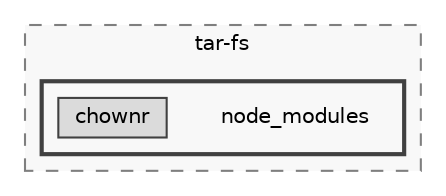 digraph "backend/node_modules/tar-fs/node_modules"
{
 // LATEX_PDF_SIZE
  bgcolor="transparent";
  edge [fontname=Helvetica,fontsize=10,labelfontname=Helvetica,labelfontsize=10];
  node [fontname=Helvetica,fontsize=10,shape=box,height=0.2,width=0.4];
  compound=true
  subgraph clusterdir_a474dcc0abddfeb9864804a8cba6f023 {
    graph [ bgcolor="#f8f8f8", pencolor="grey50", label="tar-fs", fontname=Helvetica,fontsize=10 style="filled,dashed", URL="dir_a474dcc0abddfeb9864804a8cba6f023.html",tooltip=""]
  subgraph clusterdir_349c272c7461051a46b858b110ac3618 {
    graph [ bgcolor="#f8f8f8", pencolor="grey25", label="", fontname=Helvetica,fontsize=10 style="filled,bold", URL="dir_349c272c7461051a46b858b110ac3618.html",tooltip=""]
    dir_349c272c7461051a46b858b110ac3618 [shape=plaintext, label="node_modules"];
  dir_e496da615bcc03e02d2c8cd89e489bd7 [label="chownr", fillcolor="#dbdbdb", color="grey25", style="filled", URL="dir_e496da615bcc03e02d2c8cd89e489bd7.html",tooltip=""];
  }
  }
}
